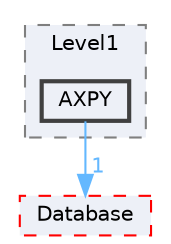 digraph "SYCL-BLAS/Level1/AXPY"
{
 // LATEX_PDF_SIZE
  bgcolor="transparent";
  edge [fontname=Helvetica,fontsize=10,labelfontname=Helvetica,labelfontsize=10];
  node [fontname=Helvetica,fontsize=10,shape=box,height=0.2,width=0.4];
  compound=true
  subgraph clusterdir_5bb06d80528fc1e7fcde346bcbb3018c {
    graph [ bgcolor="#edf0f7", pencolor="grey50", label="Level1", fontname=Helvetica,fontsize=10 style="filled,dashed", URL="dir_5bb06d80528fc1e7fcde346bcbb3018c.html",tooltip=""]
  dir_a74afc775e9ca9408857d7f2c987cb97 [label="AXPY", fillcolor="#edf0f7", color="grey25", style="filled,bold", URL="dir_a74afc775e9ca9408857d7f2c987cb97.html",tooltip=""];
  }
  dir_8070875571067a96e036d351d93dad98 [label="Database", fillcolor="#edf0f7", color="red", style="filled,dashed", URL="dir_8070875571067a96e036d351d93dad98.html",tooltip=""];
  dir_a74afc775e9ca9408857d7f2c987cb97->dir_8070875571067a96e036d351d93dad98 [headlabel="1", labeldistance=1.5 headhref="dir_000001_000002.html" href="dir_000001_000002.html" color="steelblue1" fontcolor="steelblue1"];
}
